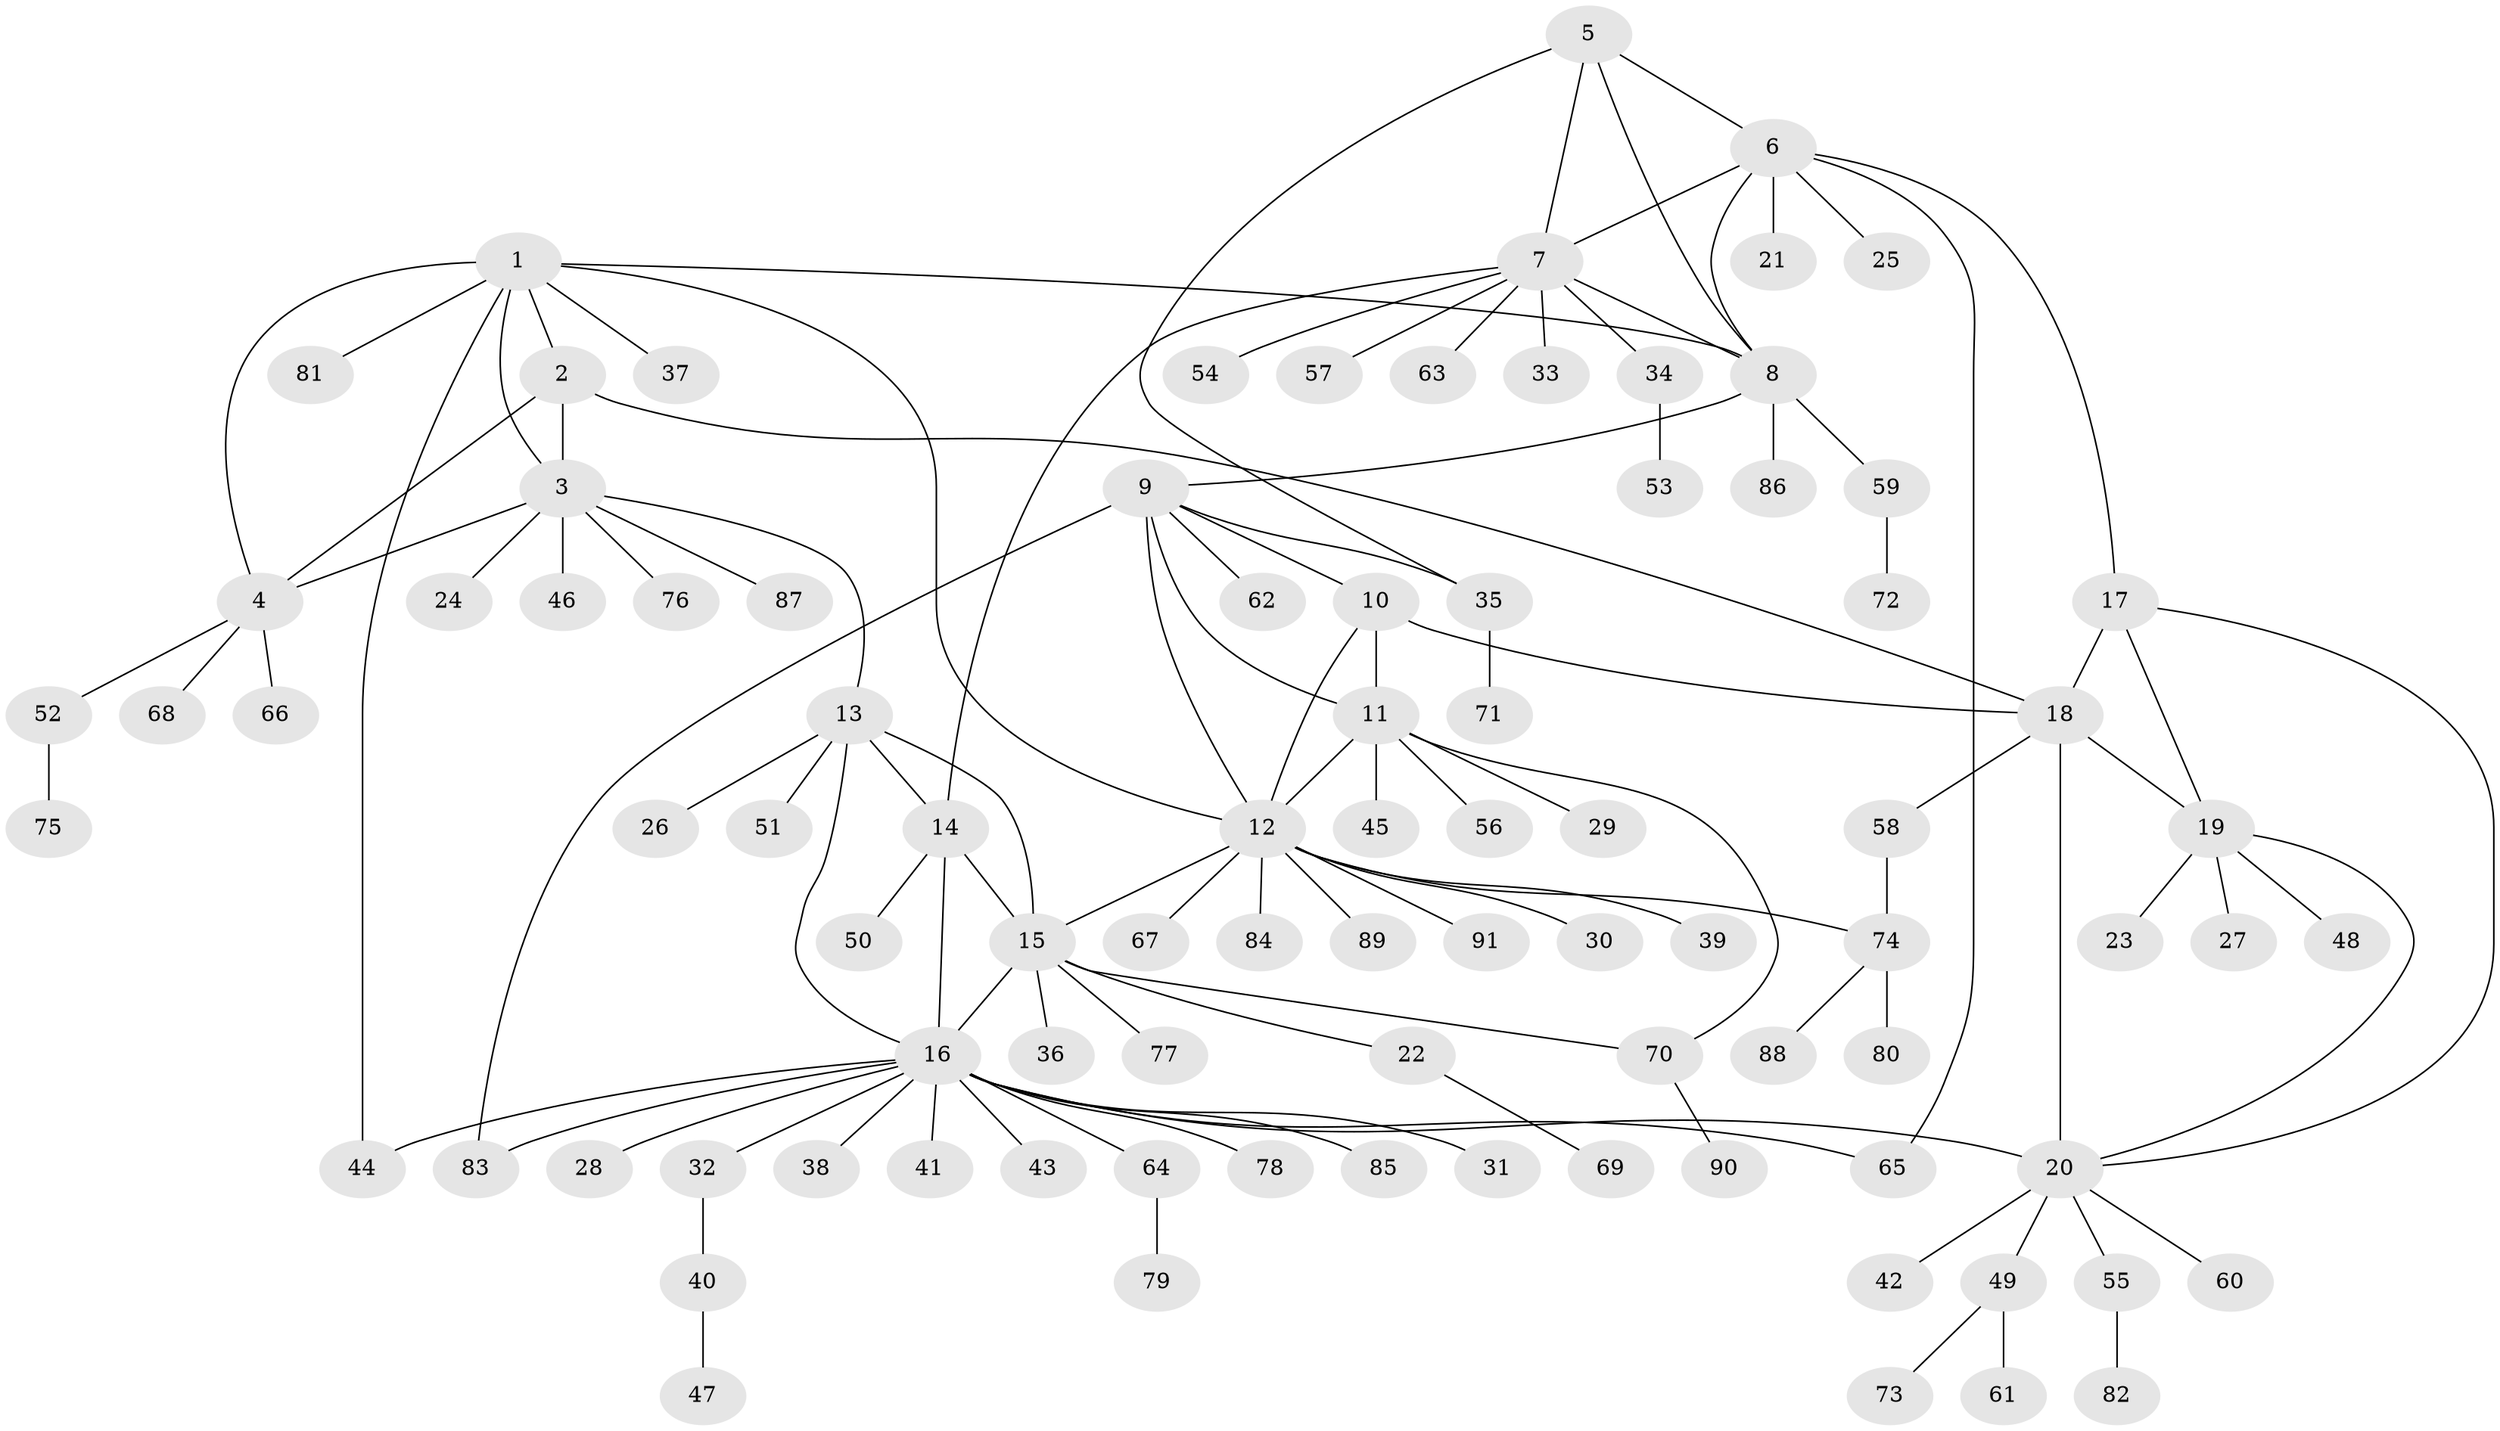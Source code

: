 // coarse degree distribution, {7: 0.06666666666666667, 4: 0.044444444444444446, 8: 0.022222222222222223, 3: 0.044444444444444446, 5: 0.08888888888888889, 9: 0.022222222222222223, 2: 0.08888888888888889, 15: 0.022222222222222223, 1: 0.6}
// Generated by graph-tools (version 1.1) at 2025/19/03/04/25 18:19:34]
// undirected, 91 vertices, 117 edges
graph export_dot {
graph [start="1"]
  node [color=gray90,style=filled];
  1;
  2;
  3;
  4;
  5;
  6;
  7;
  8;
  9;
  10;
  11;
  12;
  13;
  14;
  15;
  16;
  17;
  18;
  19;
  20;
  21;
  22;
  23;
  24;
  25;
  26;
  27;
  28;
  29;
  30;
  31;
  32;
  33;
  34;
  35;
  36;
  37;
  38;
  39;
  40;
  41;
  42;
  43;
  44;
  45;
  46;
  47;
  48;
  49;
  50;
  51;
  52;
  53;
  54;
  55;
  56;
  57;
  58;
  59;
  60;
  61;
  62;
  63;
  64;
  65;
  66;
  67;
  68;
  69;
  70;
  71;
  72;
  73;
  74;
  75;
  76;
  77;
  78;
  79;
  80;
  81;
  82;
  83;
  84;
  85;
  86;
  87;
  88;
  89;
  90;
  91;
  1 -- 2;
  1 -- 3;
  1 -- 4;
  1 -- 8;
  1 -- 12;
  1 -- 37;
  1 -- 44;
  1 -- 81;
  2 -- 3;
  2 -- 4;
  2 -- 18;
  3 -- 4;
  3 -- 13;
  3 -- 24;
  3 -- 46;
  3 -- 76;
  3 -- 87;
  4 -- 52;
  4 -- 66;
  4 -- 68;
  5 -- 6;
  5 -- 7;
  5 -- 8;
  5 -- 35;
  6 -- 7;
  6 -- 8;
  6 -- 17;
  6 -- 21;
  6 -- 25;
  6 -- 65;
  7 -- 8;
  7 -- 14;
  7 -- 33;
  7 -- 34;
  7 -- 54;
  7 -- 57;
  7 -- 63;
  8 -- 9;
  8 -- 59;
  8 -- 86;
  9 -- 10;
  9 -- 11;
  9 -- 12;
  9 -- 35;
  9 -- 62;
  9 -- 83;
  10 -- 11;
  10 -- 12;
  10 -- 18;
  11 -- 12;
  11 -- 29;
  11 -- 45;
  11 -- 56;
  11 -- 70;
  12 -- 15;
  12 -- 30;
  12 -- 39;
  12 -- 67;
  12 -- 74;
  12 -- 84;
  12 -- 89;
  12 -- 91;
  13 -- 14;
  13 -- 15;
  13 -- 16;
  13 -- 26;
  13 -- 51;
  14 -- 15;
  14 -- 16;
  14 -- 50;
  15 -- 16;
  15 -- 22;
  15 -- 36;
  15 -- 70;
  15 -- 77;
  16 -- 20;
  16 -- 28;
  16 -- 31;
  16 -- 32;
  16 -- 38;
  16 -- 41;
  16 -- 43;
  16 -- 44;
  16 -- 64;
  16 -- 65;
  16 -- 78;
  16 -- 83;
  16 -- 85;
  17 -- 18;
  17 -- 19;
  17 -- 20;
  18 -- 19;
  18 -- 20;
  18 -- 58;
  19 -- 20;
  19 -- 23;
  19 -- 27;
  19 -- 48;
  20 -- 42;
  20 -- 49;
  20 -- 55;
  20 -- 60;
  22 -- 69;
  32 -- 40;
  34 -- 53;
  35 -- 71;
  40 -- 47;
  49 -- 61;
  49 -- 73;
  52 -- 75;
  55 -- 82;
  58 -- 74;
  59 -- 72;
  64 -- 79;
  70 -- 90;
  74 -- 80;
  74 -- 88;
}
